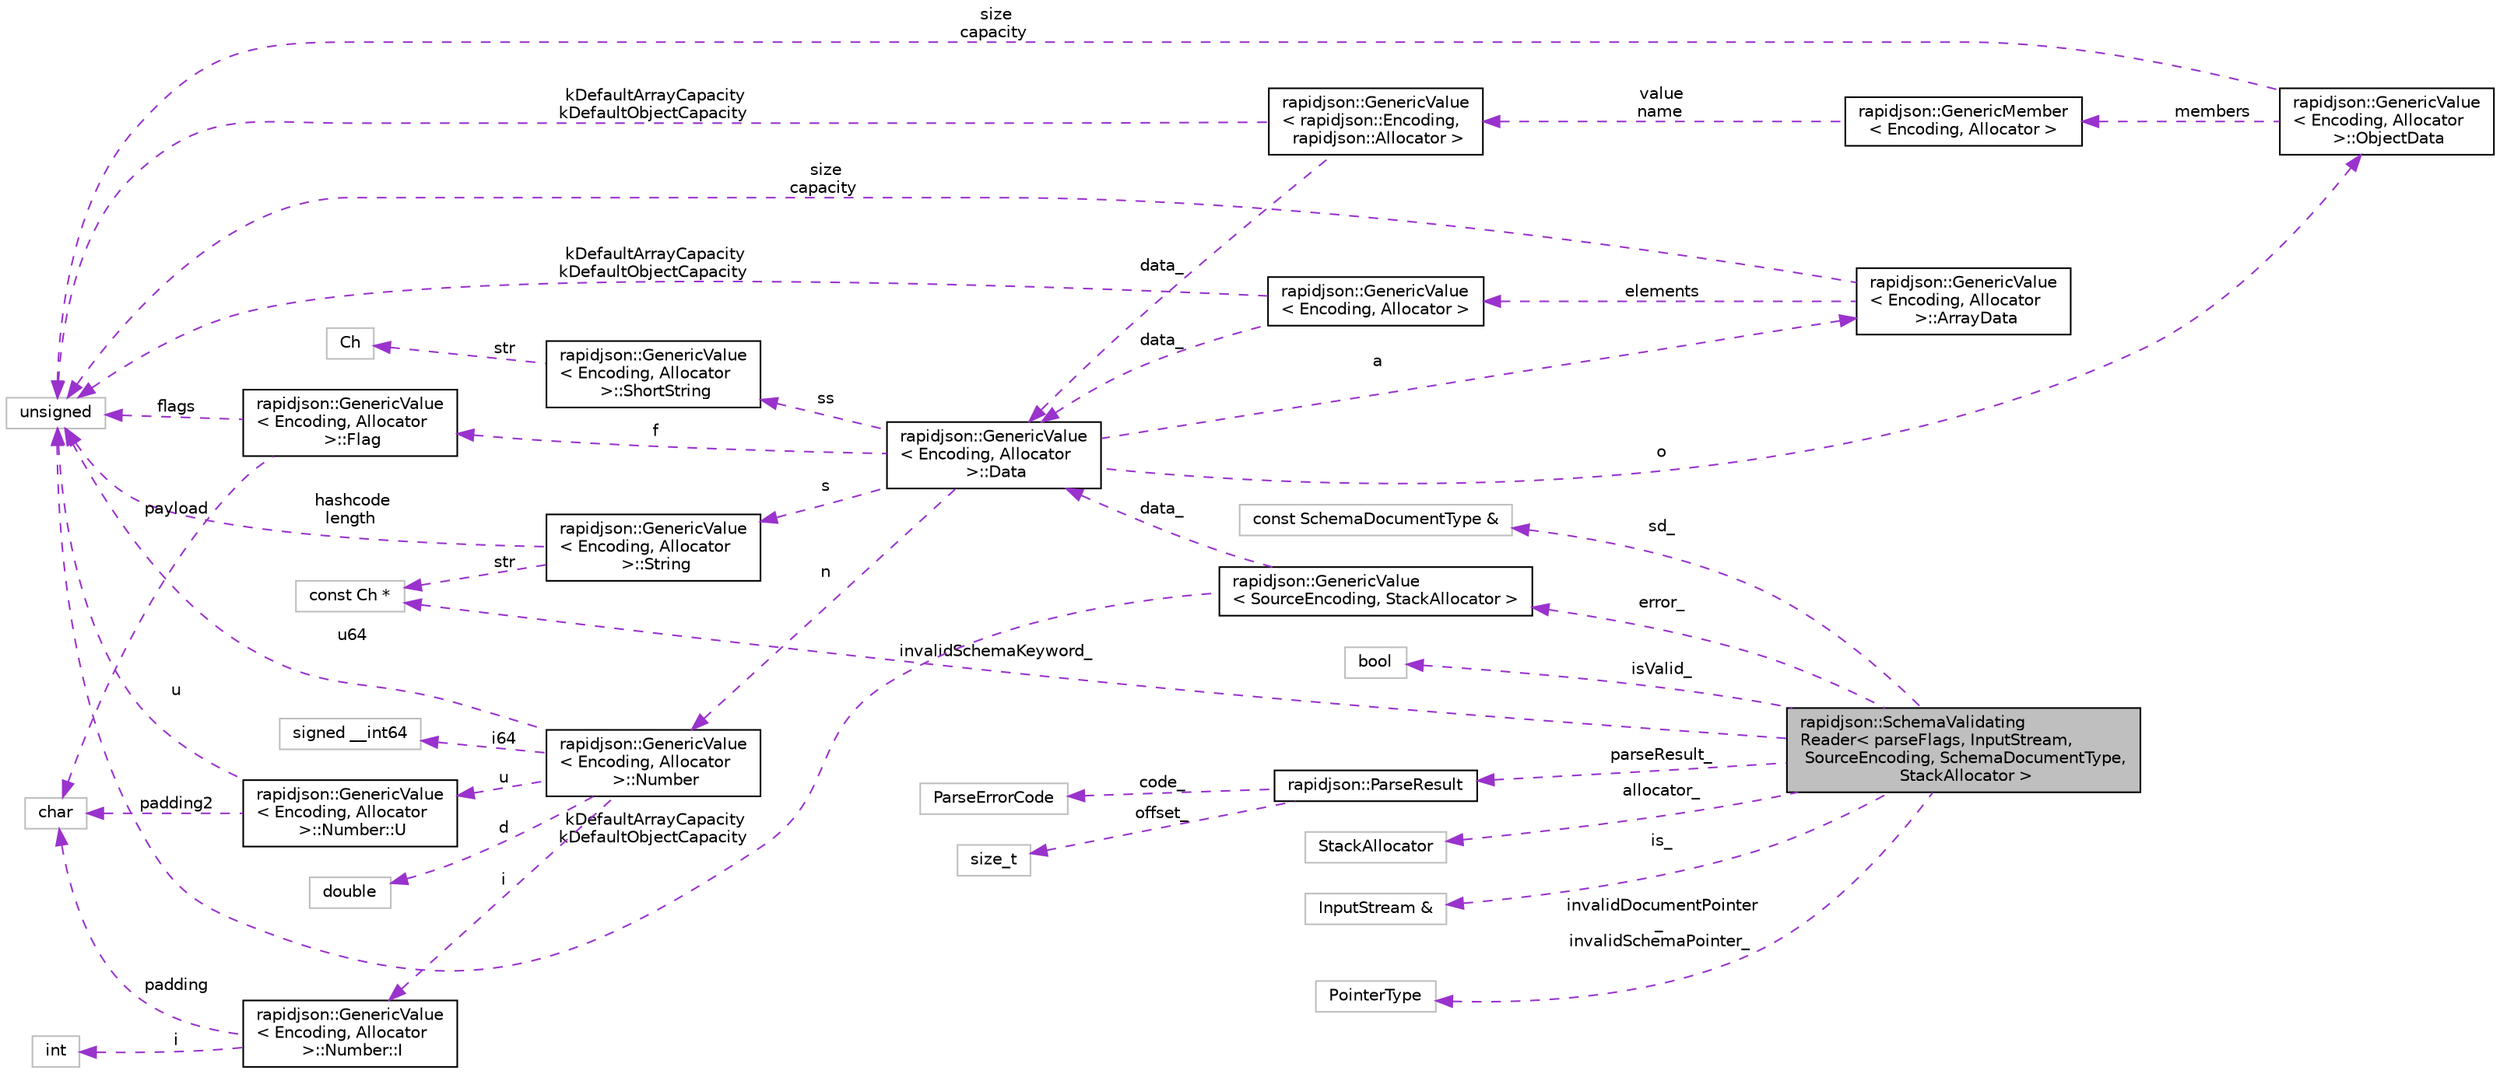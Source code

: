 digraph "rapidjson::SchemaValidatingReader&lt; parseFlags, InputStream, SourceEncoding, SchemaDocumentType, StackAllocator &gt;"
{
 // INTERACTIVE_SVG=YES
 // LATEX_PDF_SIZE
  edge [fontname="Helvetica",fontsize="10",labelfontname="Helvetica",labelfontsize="10"];
  node [fontname="Helvetica",fontsize="10",shape=record];
  rankdir="LR";
  Node1 [label="rapidjson::SchemaValidating\lReader\< parseFlags, InputStream,\l SourceEncoding, SchemaDocumentType,\l StackAllocator \>",height=0.2,width=0.4,color="black", fillcolor="grey75", style="filled", fontcolor="black",tooltip="A helper class for parsing with validation."];
  Node2 -> Node1 [dir="back",color="darkorchid3",fontsize="10",style="dashed",label=" invalidSchemaKeyword_" ,fontname="Helvetica"];
  Node2 [label="const Ch *",height=0.2,width=0.4,color="grey75", fillcolor="white", style="filled",tooltip=" "];
  Node3 -> Node1 [dir="back",color="darkorchid3",fontsize="10",style="dashed",label=" invalidDocumentPointer\l_\ninvalidSchemaPointer_" ,fontname="Helvetica"];
  Node3 [label="PointerType",height=0.2,width=0.4,color="grey75", fillcolor="white", style="filled",tooltip=" "];
  Node4 -> Node1 [dir="back",color="darkorchid3",fontsize="10",style="dashed",label=" sd_" ,fontname="Helvetica"];
  Node4 [label="const SchemaDocumentType &",height=0.2,width=0.4,color="grey75", fillcolor="white", style="filled",tooltip=" "];
  Node5 -> Node1 [dir="back",color="darkorchid3",fontsize="10",style="dashed",label=" isValid_" ,fontname="Helvetica"];
  Node5 [label="bool",height=0.2,width=0.4,color="grey75", fillcolor="white", style="filled",tooltip=" "];
  Node6 -> Node1 [dir="back",color="darkorchid3",fontsize="10",style="dashed",label=" error_" ,fontname="Helvetica"];
  Node6 [label="rapidjson::GenericValue\l\< SourceEncoding, StackAllocator \>",height=0.2,width=0.4,color="black", fillcolor="white", style="filled",URL="$classrapidjson_1_1_generic_value.html",tooltip=" "];
  Node7 -> Node6 [dir="back",color="darkorchid3",fontsize="10",style="dashed",label=" kDefaultArrayCapacity\nkDefaultObjectCapacity" ,fontname="Helvetica"];
  Node7 [label="unsigned",height=0.2,width=0.4,color="grey75", fillcolor="white", style="filled",tooltip=" "];
  Node8 -> Node6 [dir="back",color="darkorchid3",fontsize="10",style="dashed",label=" data_" ,fontname="Helvetica"];
  Node8 [label="rapidjson::GenericValue\l\< Encoding, Allocator\l \>::Data",height=0.2,width=0.4,color="black", fillcolor="white", style="filled",URL="$unionrapidjson_1_1_generic_value_1_1_data.html",tooltip=" "];
  Node9 -> Node8 [dir="back",color="darkorchid3",fontsize="10",style="dashed",label=" ss" ,fontname="Helvetica"];
  Node9 [label="rapidjson::GenericValue\l\< Encoding, Allocator\l \>::ShortString",height=0.2,width=0.4,color="black", fillcolor="white", style="filled",URL="$structrapidjson_1_1_generic_value_1_1_short_string.html",tooltip=" "];
  Node10 -> Node9 [dir="back",color="darkorchid3",fontsize="10",style="dashed",label=" str" ,fontname="Helvetica"];
  Node10 [label="Ch",height=0.2,width=0.4,color="grey75", fillcolor="white", style="filled",tooltip=" "];
  Node11 -> Node8 [dir="back",color="darkorchid3",fontsize="10",style="dashed",label=" f" ,fontname="Helvetica"];
  Node11 [label="rapidjson::GenericValue\l\< Encoding, Allocator\l \>::Flag",height=0.2,width=0.4,color="black", fillcolor="white", style="filled",URL="$structrapidjson_1_1_generic_value_1_1_flag.html",tooltip=" "];
  Node12 -> Node11 [dir="back",color="darkorchid3",fontsize="10",style="dashed",label=" payload" ,fontname="Helvetica"];
  Node12 [label="char",height=0.2,width=0.4,color="grey75", fillcolor="white", style="filled",tooltip=" "];
  Node7 -> Node11 [dir="back",color="darkorchid3",fontsize="10",style="dashed",label=" flags" ,fontname="Helvetica"];
  Node13 -> Node8 [dir="back",color="darkorchid3",fontsize="10",style="dashed",label=" a" ,fontname="Helvetica"];
  Node13 [label="rapidjson::GenericValue\l\< Encoding, Allocator\l \>::ArrayData",height=0.2,width=0.4,color="black", fillcolor="white", style="filled",URL="$structrapidjson_1_1_generic_value_1_1_array_data.html",tooltip=" "];
  Node14 -> Node13 [dir="back",color="darkorchid3",fontsize="10",style="dashed",label=" elements" ,fontname="Helvetica"];
  Node14 [label="rapidjson::GenericValue\l\< Encoding, Allocator \>",height=0.2,width=0.4,color="black", fillcolor="white", style="filled",URL="$classrapidjson_1_1_generic_value.html",tooltip="Represents a JSON value. Use Value for UTF8 encoding and default allocator."];
  Node7 -> Node14 [dir="back",color="darkorchid3",fontsize="10",style="dashed",label=" kDefaultArrayCapacity\nkDefaultObjectCapacity" ,fontname="Helvetica"];
  Node8 -> Node14 [dir="back",color="darkorchid3",fontsize="10",style="dashed",label=" data_" ,fontname="Helvetica"];
  Node7 -> Node13 [dir="back",color="darkorchid3",fontsize="10",style="dashed",label=" size\ncapacity" ,fontname="Helvetica"];
  Node15 -> Node8 [dir="back",color="darkorchid3",fontsize="10",style="dashed",label=" o" ,fontname="Helvetica"];
  Node15 [label="rapidjson::GenericValue\l\< Encoding, Allocator\l \>::ObjectData",height=0.2,width=0.4,color="black", fillcolor="white", style="filled",URL="$structrapidjson_1_1_generic_value_1_1_object_data.html",tooltip=" "];
  Node16 -> Node15 [dir="back",color="darkorchid3",fontsize="10",style="dashed",label=" members" ,fontname="Helvetica"];
  Node16 [label="rapidjson::GenericMember\l\< Encoding, Allocator \>",height=0.2,width=0.4,color="black", fillcolor="white", style="filled",URL="$structrapidjson_1_1_generic_member.html",tooltip="Name-value pair in a JSON object value."];
  Node17 -> Node16 [dir="back",color="darkorchid3",fontsize="10",style="dashed",label=" value\nname" ,fontname="Helvetica"];
  Node17 [label="rapidjson::GenericValue\l\< rapidjson::Encoding,\l rapidjson::Allocator \>",height=0.2,width=0.4,color="black", fillcolor="white", style="filled",URL="$classrapidjson_1_1_generic_value.html",tooltip=" "];
  Node7 -> Node17 [dir="back",color="darkorchid3",fontsize="10",style="dashed",label=" kDefaultArrayCapacity\nkDefaultObjectCapacity" ,fontname="Helvetica"];
  Node8 -> Node17 [dir="back",color="darkorchid3",fontsize="10",style="dashed",label=" data_" ,fontname="Helvetica"];
  Node7 -> Node15 [dir="back",color="darkorchid3",fontsize="10",style="dashed",label=" size\ncapacity" ,fontname="Helvetica"];
  Node18 -> Node8 [dir="back",color="darkorchid3",fontsize="10",style="dashed",label=" n" ,fontname="Helvetica"];
  Node18 [label="rapidjson::GenericValue\l\< Encoding, Allocator\l \>::Number",height=0.2,width=0.4,color="black", fillcolor="white", style="filled",URL="$unionrapidjson_1_1_generic_value_1_1_number.html",tooltip=" "];
  Node19 -> Node18 [dir="back",color="darkorchid3",fontsize="10",style="dashed",label=" d" ,fontname="Helvetica"];
  Node19 [label="double",height=0.2,width=0.4,color="grey75", fillcolor="white", style="filled",tooltip=" "];
  Node20 -> Node18 [dir="back",color="darkorchid3",fontsize="10",style="dashed",label=" i" ,fontname="Helvetica"];
  Node20 [label="rapidjson::GenericValue\l\< Encoding, Allocator\l \>::Number::I",height=0.2,width=0.4,color="black", fillcolor="white", style="filled",URL="$structrapidjson_1_1_generic_value_1_1_number_1_1_i.html",tooltip=" "];
  Node12 -> Node20 [dir="back",color="darkorchid3",fontsize="10",style="dashed",label=" padding" ,fontname="Helvetica"];
  Node21 -> Node20 [dir="back",color="darkorchid3",fontsize="10",style="dashed",label=" i" ,fontname="Helvetica"];
  Node21 [label="int",height=0.2,width=0.4,color="grey75", fillcolor="white", style="filled",tooltip=" "];
  Node22 -> Node18 [dir="back",color="darkorchid3",fontsize="10",style="dashed",label=" i64" ,fontname="Helvetica"];
  Node22 [label="signed __int64",height=0.2,width=0.4,color="grey75", fillcolor="white", style="filled",tooltip=" "];
  Node7 -> Node18 [dir="back",color="darkorchid3",fontsize="10",style="dashed",label=" u64" ,fontname="Helvetica"];
  Node23 -> Node18 [dir="back",color="darkorchid3",fontsize="10",style="dashed",label=" u" ,fontname="Helvetica"];
  Node23 [label="rapidjson::GenericValue\l\< Encoding, Allocator\l \>::Number::U",height=0.2,width=0.4,color="black", fillcolor="white", style="filled",URL="$structrapidjson_1_1_generic_value_1_1_number_1_1_u.html",tooltip=" "];
  Node12 -> Node23 [dir="back",color="darkorchid3",fontsize="10",style="dashed",label=" padding2" ,fontname="Helvetica"];
  Node7 -> Node23 [dir="back",color="darkorchid3",fontsize="10",style="dashed",label=" u" ,fontname="Helvetica"];
  Node24 -> Node8 [dir="back",color="darkorchid3",fontsize="10",style="dashed",label=" s" ,fontname="Helvetica"];
  Node24 [label="rapidjson::GenericValue\l\< Encoding, Allocator\l \>::String",height=0.2,width=0.4,color="black", fillcolor="white", style="filled",URL="$structrapidjson_1_1_generic_value_1_1_string.html",tooltip=" "];
  Node2 -> Node24 [dir="back",color="darkorchid3",fontsize="10",style="dashed",label=" str" ,fontname="Helvetica"];
  Node7 -> Node24 [dir="back",color="darkorchid3",fontsize="10",style="dashed",label=" hashcode\nlength" ,fontname="Helvetica"];
  Node25 -> Node1 [dir="back",color="darkorchid3",fontsize="10",style="dashed",label=" parseResult_" ,fontname="Helvetica"];
  Node25 [label="rapidjson::ParseResult",height=0.2,width=0.4,color="black", fillcolor="white", style="filled",URL="$structrapidjson_1_1_parse_result.html",tooltip="Result of parsing (wraps ParseErrorCode)"];
  Node26 -> Node25 [dir="back",color="darkorchid3",fontsize="10",style="dashed",label=" code_" ,fontname="Helvetica"];
  Node26 [label="ParseErrorCode",height=0.2,width=0.4,color="grey75", fillcolor="white", style="filled",tooltip=" "];
  Node27 -> Node25 [dir="back",color="darkorchid3",fontsize="10",style="dashed",label=" offset_" ,fontname="Helvetica"];
  Node27 [label="size_t",height=0.2,width=0.4,color="grey75", fillcolor="white", style="filled",tooltip=" "];
  Node28 -> Node1 [dir="back",color="darkorchid3",fontsize="10",style="dashed",label=" allocator_" ,fontname="Helvetica"];
  Node28 [label="StackAllocator",height=0.2,width=0.4,color="grey75", fillcolor="white", style="filled",tooltip=" "];
  Node29 -> Node1 [dir="back",color="darkorchid3",fontsize="10",style="dashed",label=" is_" ,fontname="Helvetica"];
  Node29 [label="InputStream &",height=0.2,width=0.4,color="grey75", fillcolor="white", style="filled",tooltip=" "];
}
